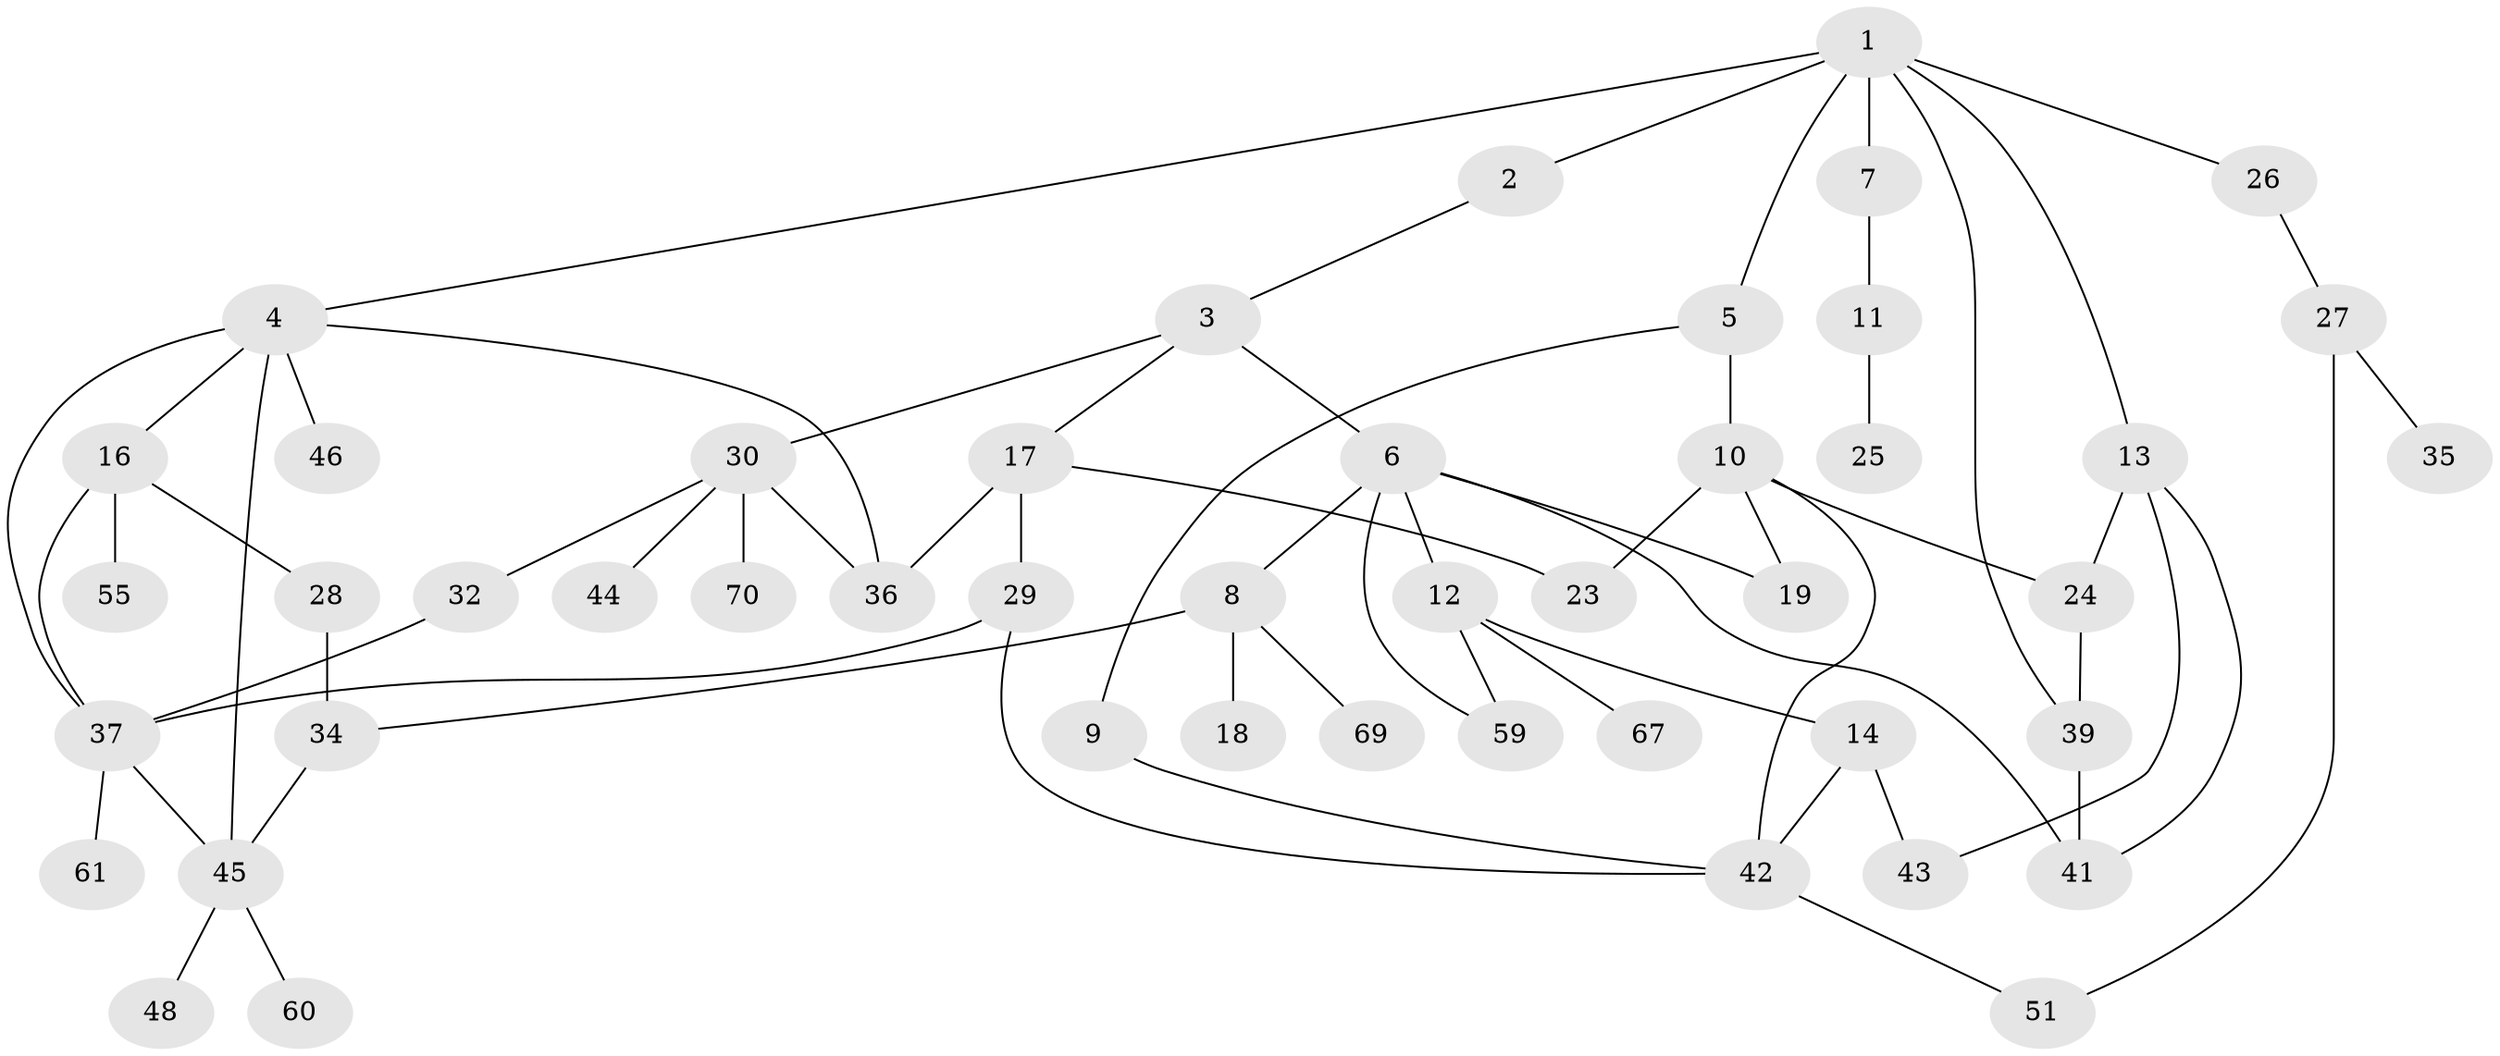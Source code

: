 // Generated by graph-tools (version 1.1) at 2025/51/02/27/25 19:51:40]
// undirected, 47 vertices, 66 edges
graph export_dot {
graph [start="1"]
  node [color=gray90,style=filled];
  1 [super="+47"];
  2 [super="+22"];
  3;
  4 [super="+49"];
  5;
  6 [super="+33"];
  7 [super="+21"];
  8 [super="+62"];
  9 [super="+15"];
  10 [super="+40"];
  11;
  12 [super="+20"];
  13;
  14;
  16 [super="+53"];
  17 [super="+64"];
  18;
  19;
  23;
  24 [super="+38"];
  25;
  26 [super="+63"];
  27 [super="+31"];
  28;
  29;
  30 [super="+65"];
  32;
  34 [super="+50"];
  35;
  36 [super="+56"];
  37 [super="+66"];
  39 [super="+57"];
  41;
  42 [super="+54"];
  43 [super="+72"];
  44;
  45 [super="+58"];
  46 [super="+52"];
  48;
  51 [super="+68"];
  55;
  59;
  60;
  61;
  67;
  69 [super="+73"];
  70 [super="+71"];
  1 -- 2;
  1 -- 4;
  1 -- 5;
  1 -- 7;
  1 -- 13;
  1 -- 26;
  1 -- 39;
  2 -- 3;
  3 -- 6;
  3 -- 17;
  3 -- 30;
  4 -- 16;
  4 -- 45;
  4 -- 46;
  4 -- 37;
  4 -- 36;
  5 -- 9;
  5 -- 10;
  6 -- 8;
  6 -- 12;
  6 -- 19;
  6 -- 41;
  6 -- 59;
  7 -- 11;
  8 -- 18;
  8 -- 69;
  8 -- 34;
  9 -- 42;
  10 -- 23;
  10 -- 19;
  10 -- 42;
  10 -- 24;
  11 -- 25;
  12 -- 14;
  12 -- 59;
  12 -- 67;
  13 -- 24;
  13 -- 43;
  13 -- 41;
  14 -- 42;
  14 -- 43;
  16 -- 28;
  16 -- 55;
  16 -- 37;
  17 -- 29;
  17 -- 36;
  17 -- 23;
  24 -- 39;
  26 -- 27;
  27 -- 51;
  27 -- 35;
  28 -- 34;
  29 -- 42;
  29 -- 37;
  30 -- 32;
  30 -- 44;
  30 -- 70;
  30 -- 36;
  32 -- 37;
  34 -- 45;
  37 -- 61;
  37 -- 45;
  39 -- 41;
  42 -- 51;
  45 -- 48;
  45 -- 60;
}

